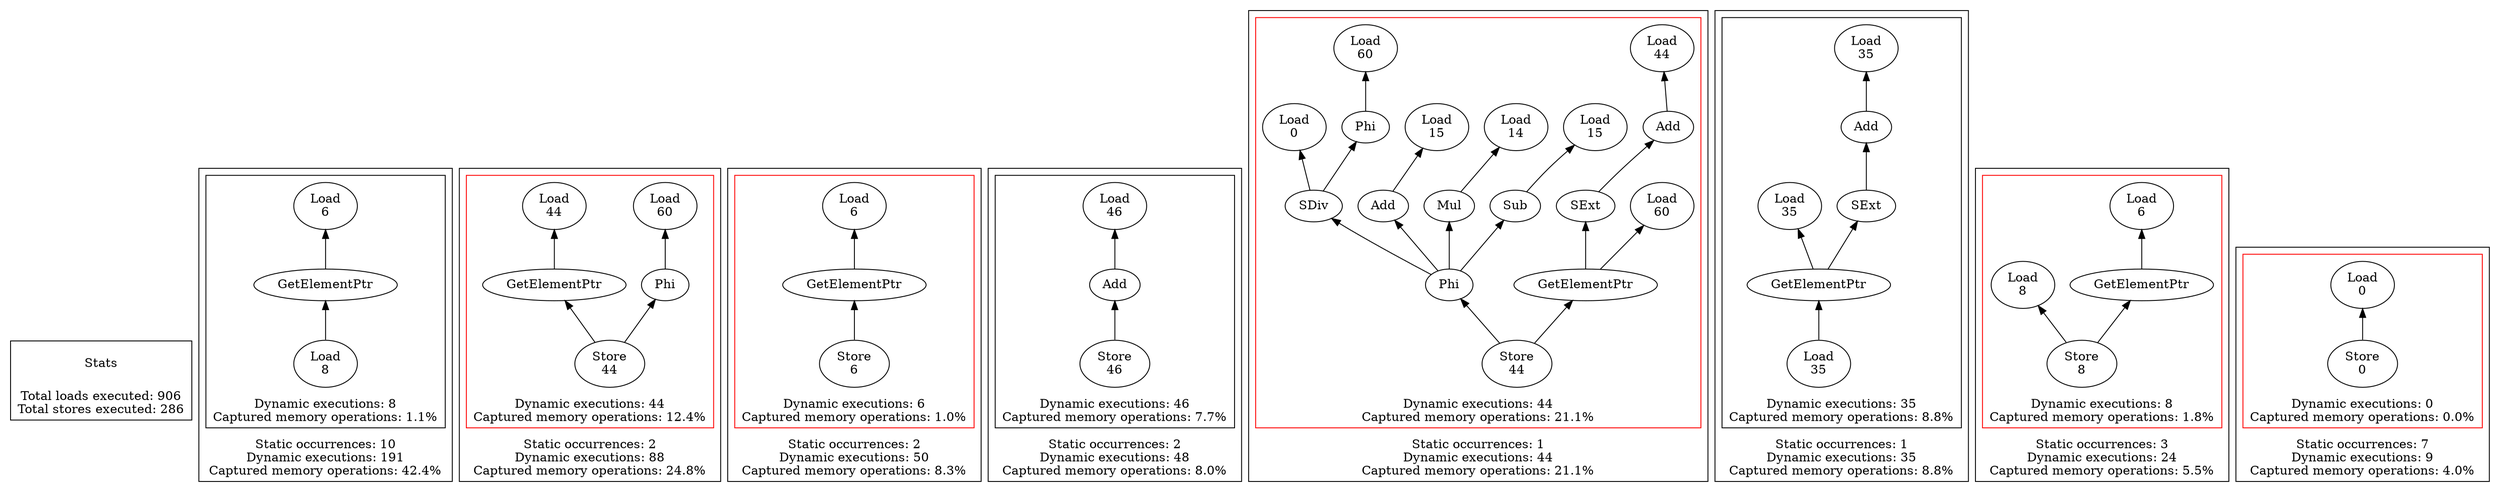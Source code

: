 strict digraph {
rankdir=BT
subgraph {
Stats [shape=plaintext]
cluster=true
label="Total loads executed: 906\nTotal stores executed: 286"
}
subgraph {
subgraph {
{
rank=min
"0_0_209" [label="Load\n8"]
}
"0_0_208" [label="GetElementPtr"]
"0_0_209" -> "0_0_208"
"0_0_202" [label="Load\n6"]
"0_0_208" -> "0_0_202"
cluster=true
label="Dynamic executions: 8\nCaptured memory operations: 1.1%"
}
cluster=true
label="Static occurrences: 10\nDynamic executions: 191\nCaptured memory operations: 42.4%"
}
subgraph {
subgraph {
{
rank=min
"1_0_282" [label="Store\n44"]
}
"1_0_281" [label="GetElementPtr"]
"1_0_282" -> "1_0_281"
"1_0_277" [label="Phi"]
"1_0_257" [label="Load\n60"]
"1_0_277" -> "1_0_257"
"1_0_282" -> "1_0_277"
"1_0_280" [label="Load\n44"]
"1_0_281" -> "1_0_280"
cluster=true
label="Dynamic executions: 44\nCaptured memory operations: 12.4%"
color=red
}
cluster=true
label="Static occurrences: 2\nDynamic executions: 88\nCaptured memory operations: 24.8%"
}
subgraph {
subgraph {
{
rank=min
"2_0_225" [label="Store\n6"]
}
"2_0_224" [label="GetElementPtr"]
"2_0_225" -> "2_0_224"
"2_0_201" [label="Load\n6"]
"2_0_224" -> "2_0_201"
cluster=true
label="Dynamic executions: 6\nCaptured memory operations: 1.0%"
color=red
}
cluster=true
label="Static occurrences: 2\nDynamic executions: 50\nCaptured memory operations: 8.3%"
}
subgraph {
subgraph {
{
rank=min
"3_0_177" [label="Store\n46"]
}
"3_0_176" [label="Add"]
"3_0_177" -> "3_0_176"
"3_0_175" [label="Load\n46"]
"3_0_176" -> "3_0_175"
cluster=true
label="Dynamic executions: 46\nCaptured memory operations: 7.7%"
}
cluster=true
label="Static occurrences: 2\nDynamic executions: 48\nCaptured memory operations: 8.0%"
}
subgraph {
subgraph {
"4_0_302" [label="SDiv"]
"4_0_301" [label="Load\n0"]
"4_0_302" -> "4_0_301"
"4_0_290" [label="Add"]
"4_0_289" [label="Load\n15"]
"4_0_290" -> "4_0_289"
"4_0_304" [label="Phi"]
"4_0_304" -> "4_0_302"
"4_0_308" [label="GetElementPtr"]
"4_0_307" [label="SExt"]
"4_0_308" -> "4_0_307"
"4_0_306" [label="Add"]
"4_0_305" [label="Load\n44"]
"4_0_306" -> "4_0_305"
"4_0_304" -> "4_0_290"
"4_0_298" [label="Mul"]
"4_0_304" -> "4_0_298"
"4_0_277" [label="Phi"]
"4_0_302" -> "4_0_277"
"4_0_307" -> "4_0_306"
"4_0_297" [label="Load\n14"]
"4_0_298" -> "4_0_297"
"4_0_257" [label="Load\n60"]
"4_0_277" -> "4_0_257"
"4_0_255" [label="Load\n60"]
"4_0_308" -> "4_0_255"
{
rank=min
"4_0_309" [label="Store\n44"]
}
"4_0_309" -> "4_0_304"
"4_0_294" [label="Sub"]
"4_0_293" [label="Load\n15"]
"4_0_294" -> "4_0_293"
"4_0_309" -> "4_0_308"
"4_0_304" -> "4_0_294"
cluster=true
label="Dynamic executions: 44\nCaptured memory operations: 21.1%"
color=red
}
cluster=true
label="Static occurrences: 1\nDynamic executions: 44\nCaptured memory operations: 21.1%"
}
subgraph {
subgraph {
{
rank=min
"5_0_190" [label="Load\n35"]
}
"5_0_189" [label="GetElementPtr"]
"5_0_190" -> "5_0_189"
"5_0_187" [label="Add"]
"5_0_185" [label="Load\n35"]
"5_0_187" -> "5_0_185"
"5_0_184" [label="Load\n35"]
"5_0_189" -> "5_0_184"
"5_0_188" [label="SExt"]
"5_0_188" -> "5_0_187"
"5_0_189" -> "5_0_188"
cluster=true
label="Dynamic executions: 35\nCaptured memory operations: 8.8%"
}
cluster=true
label="Static occurrences: 1\nDynamic executions: 35\nCaptured memory operations: 8.8%"
}
subgraph {
subgraph {
{
rank=min
"6_0_211" [label="Store\n8"]
}
"6_0_209" [label="Load\n8"]
"6_0_211" -> "6_0_209"
"6_0_210" [label="GetElementPtr"]
"6_0_201" [label="Load\n6"]
"6_0_210" -> "6_0_201"
"6_0_211" -> "6_0_210"
cluster=true
label="Dynamic executions: 8\nCaptured memory operations: 1.8%"
color=red
}
cluster=true
label="Static occurrences: 3\nDynamic executions: 24\nCaptured memory operations: 5.5%"
}
subgraph {
subgraph {
{
rank=min
"7_0_26" [label="Store\n0"]
}
"7_0_24" [label="Load\n0"]
"7_0_26" -> "7_0_24"
cluster=true
label="Dynamic executions: 0\nCaptured memory operations: 0.0%"
color=red
}
cluster=true
label="Static occurrences: 7\nDynamic executions: 9\nCaptured memory operations: 4.0%"
}
}
